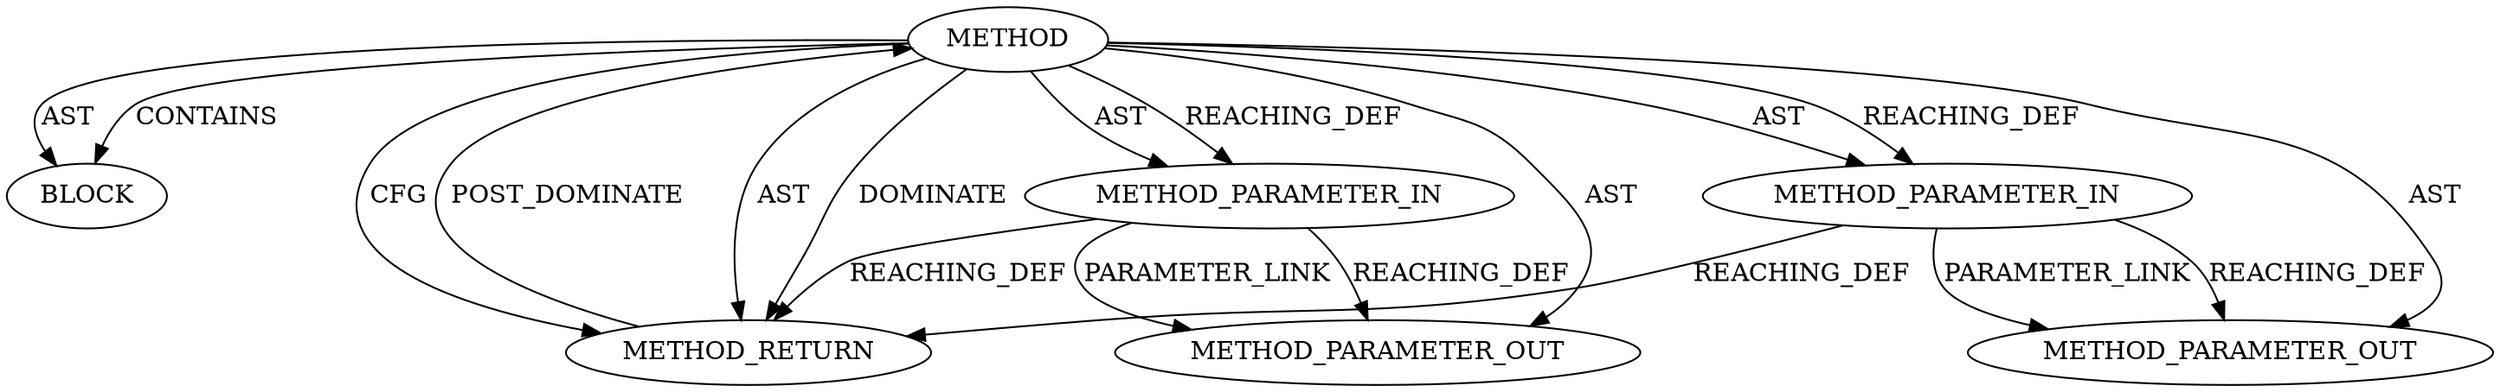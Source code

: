 digraph {
  12472 [label=BLOCK ORDER=1 ARGUMENT_INDEX=1 CODE="<empty>" TYPE_FULL_NAME="ANY"]
  12473 [label=METHOD_RETURN ORDER=2 CODE="RET" TYPE_FULL_NAME="ANY" EVALUATION_STRATEGY="BY_VALUE"]
  13477 [label=METHOD_PARAMETER_OUT ORDER=1 CODE="p1" IS_VARIADIC=false TYPE_FULL_NAME="ANY" EVALUATION_STRATEGY="BY_VALUE" INDEX=1 NAME="p1"]
  13478 [label=METHOD_PARAMETER_OUT ORDER=2 CODE="p2" IS_VARIADIC=false TYPE_FULL_NAME="ANY" EVALUATION_STRATEGY="BY_VALUE" INDEX=2 NAME="p2"]
  12470 [label=METHOD_PARAMETER_IN ORDER=1 CODE="p1" IS_VARIADIC=false TYPE_FULL_NAME="ANY" EVALUATION_STRATEGY="BY_VALUE" INDEX=1 NAME="p1"]
  12471 [label=METHOD_PARAMETER_IN ORDER=2 CODE="p2" IS_VARIADIC=false TYPE_FULL_NAME="ANY" EVALUATION_STRATEGY="BY_VALUE" INDEX=2 NAME="p2"]
  12469 [label=METHOD AST_PARENT_TYPE="NAMESPACE_BLOCK" AST_PARENT_FULL_NAME="<global>" ORDER=0 CODE="<empty>" FULL_NAME="crypto_shash_final" IS_EXTERNAL=true FILENAME="<empty>" SIGNATURE="" NAME="crypto_shash_final"]
  12469 -> 12473 [label=DOMINATE ]
  12469 -> 13478 [label=AST ]
  12469 -> 12470 [label=AST ]
  12470 -> 13477 [label=REACHING_DEF VARIABLE="p1"]
  12473 -> 12469 [label=POST_DOMINATE ]
  12470 -> 12473 [label=REACHING_DEF VARIABLE="p1"]
  12469 -> 12471 [label=AST ]
  12471 -> 13478 [label=PARAMETER_LINK ]
  12469 -> 12472 [label=AST ]
  12469 -> 12471 [label=REACHING_DEF VARIABLE=""]
  12469 -> 12473 [label=CFG ]
  12469 -> 12472 [label=CONTAINS ]
  12471 -> 12473 [label=REACHING_DEF VARIABLE="p2"]
  12471 -> 13478 [label=REACHING_DEF VARIABLE="p2"]
  12470 -> 13477 [label=PARAMETER_LINK ]
  12469 -> 12473 [label=AST ]
  12469 -> 12470 [label=REACHING_DEF VARIABLE=""]
  12469 -> 13477 [label=AST ]
}
